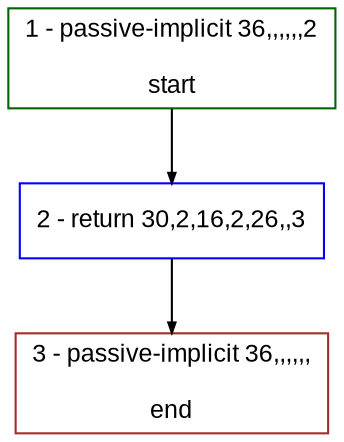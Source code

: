 digraph "" {
  graph [style="rounded,filled", label="", fontsize="12", packmode="clust", bgcolor="white", pack="true", compound="true", fontname="Arial", fillcolor="#FFFFCC"];
  node [style="filled", label="", fixedsize="false", fontsize="12", shape="rectangle", color="grey", compound="true", fontname="Arial", node_initialized="no", fillcolor="white"];
  edge [lhead="", arrowtail="none", label="", arrowhead="normal", fontsize="12", ltail="", dir="forward", color="black", arrowsize="0.5", compound="true", fontcolor="black", fontname="Arial"];
  __N1 [style="filled", label="2 - return 30,2,16,2,26,,3", shape="box", color="#0000ff", fillcolor="#ffffff"];
  __N2 [style="filled", label="1 - passive-implicit 36,,,,,,2\n\nstart", shape="box", color="#006400", fillcolor="#ffffff"];
  __N3 [style="filled", label="3 - passive-implicit 36,,,,,,\n\nend", shape="box", color="#a52a2a", fillcolor="#ffffff"];
  __N2 -> __N1 [arrowtail="none", arrowhead="normal", label="", dir="forward", color="#000000"];
  __N1 -> __N3 [arrowtail="none", arrowhead="normal", label="", dir="forward", color="#000000"];
}
